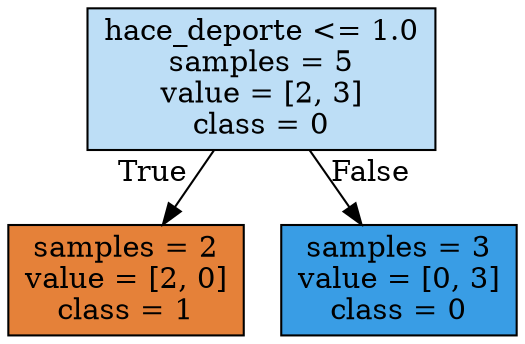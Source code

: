 digraph Tree {
node [shape=box, style="filled", color="black"] ;
0 [label="hace_deporte <= 1.0\nsamples = 5\nvalue = [2, 3]\nclass = 0", fillcolor="#bddef6"] ;
1 [label="samples = 2\nvalue = [2, 0]\nclass = 1", fillcolor="#e58139"] ;
0 -> 1 [labeldistance=2.5, labelangle=45, headlabel="True"] ;
2 [label="samples = 3\nvalue = [0, 3]\nclass = 0", fillcolor="#399de5"] ;
0 -> 2 [labeldistance=2.5, labelangle=-45, headlabel="False"] ;
}